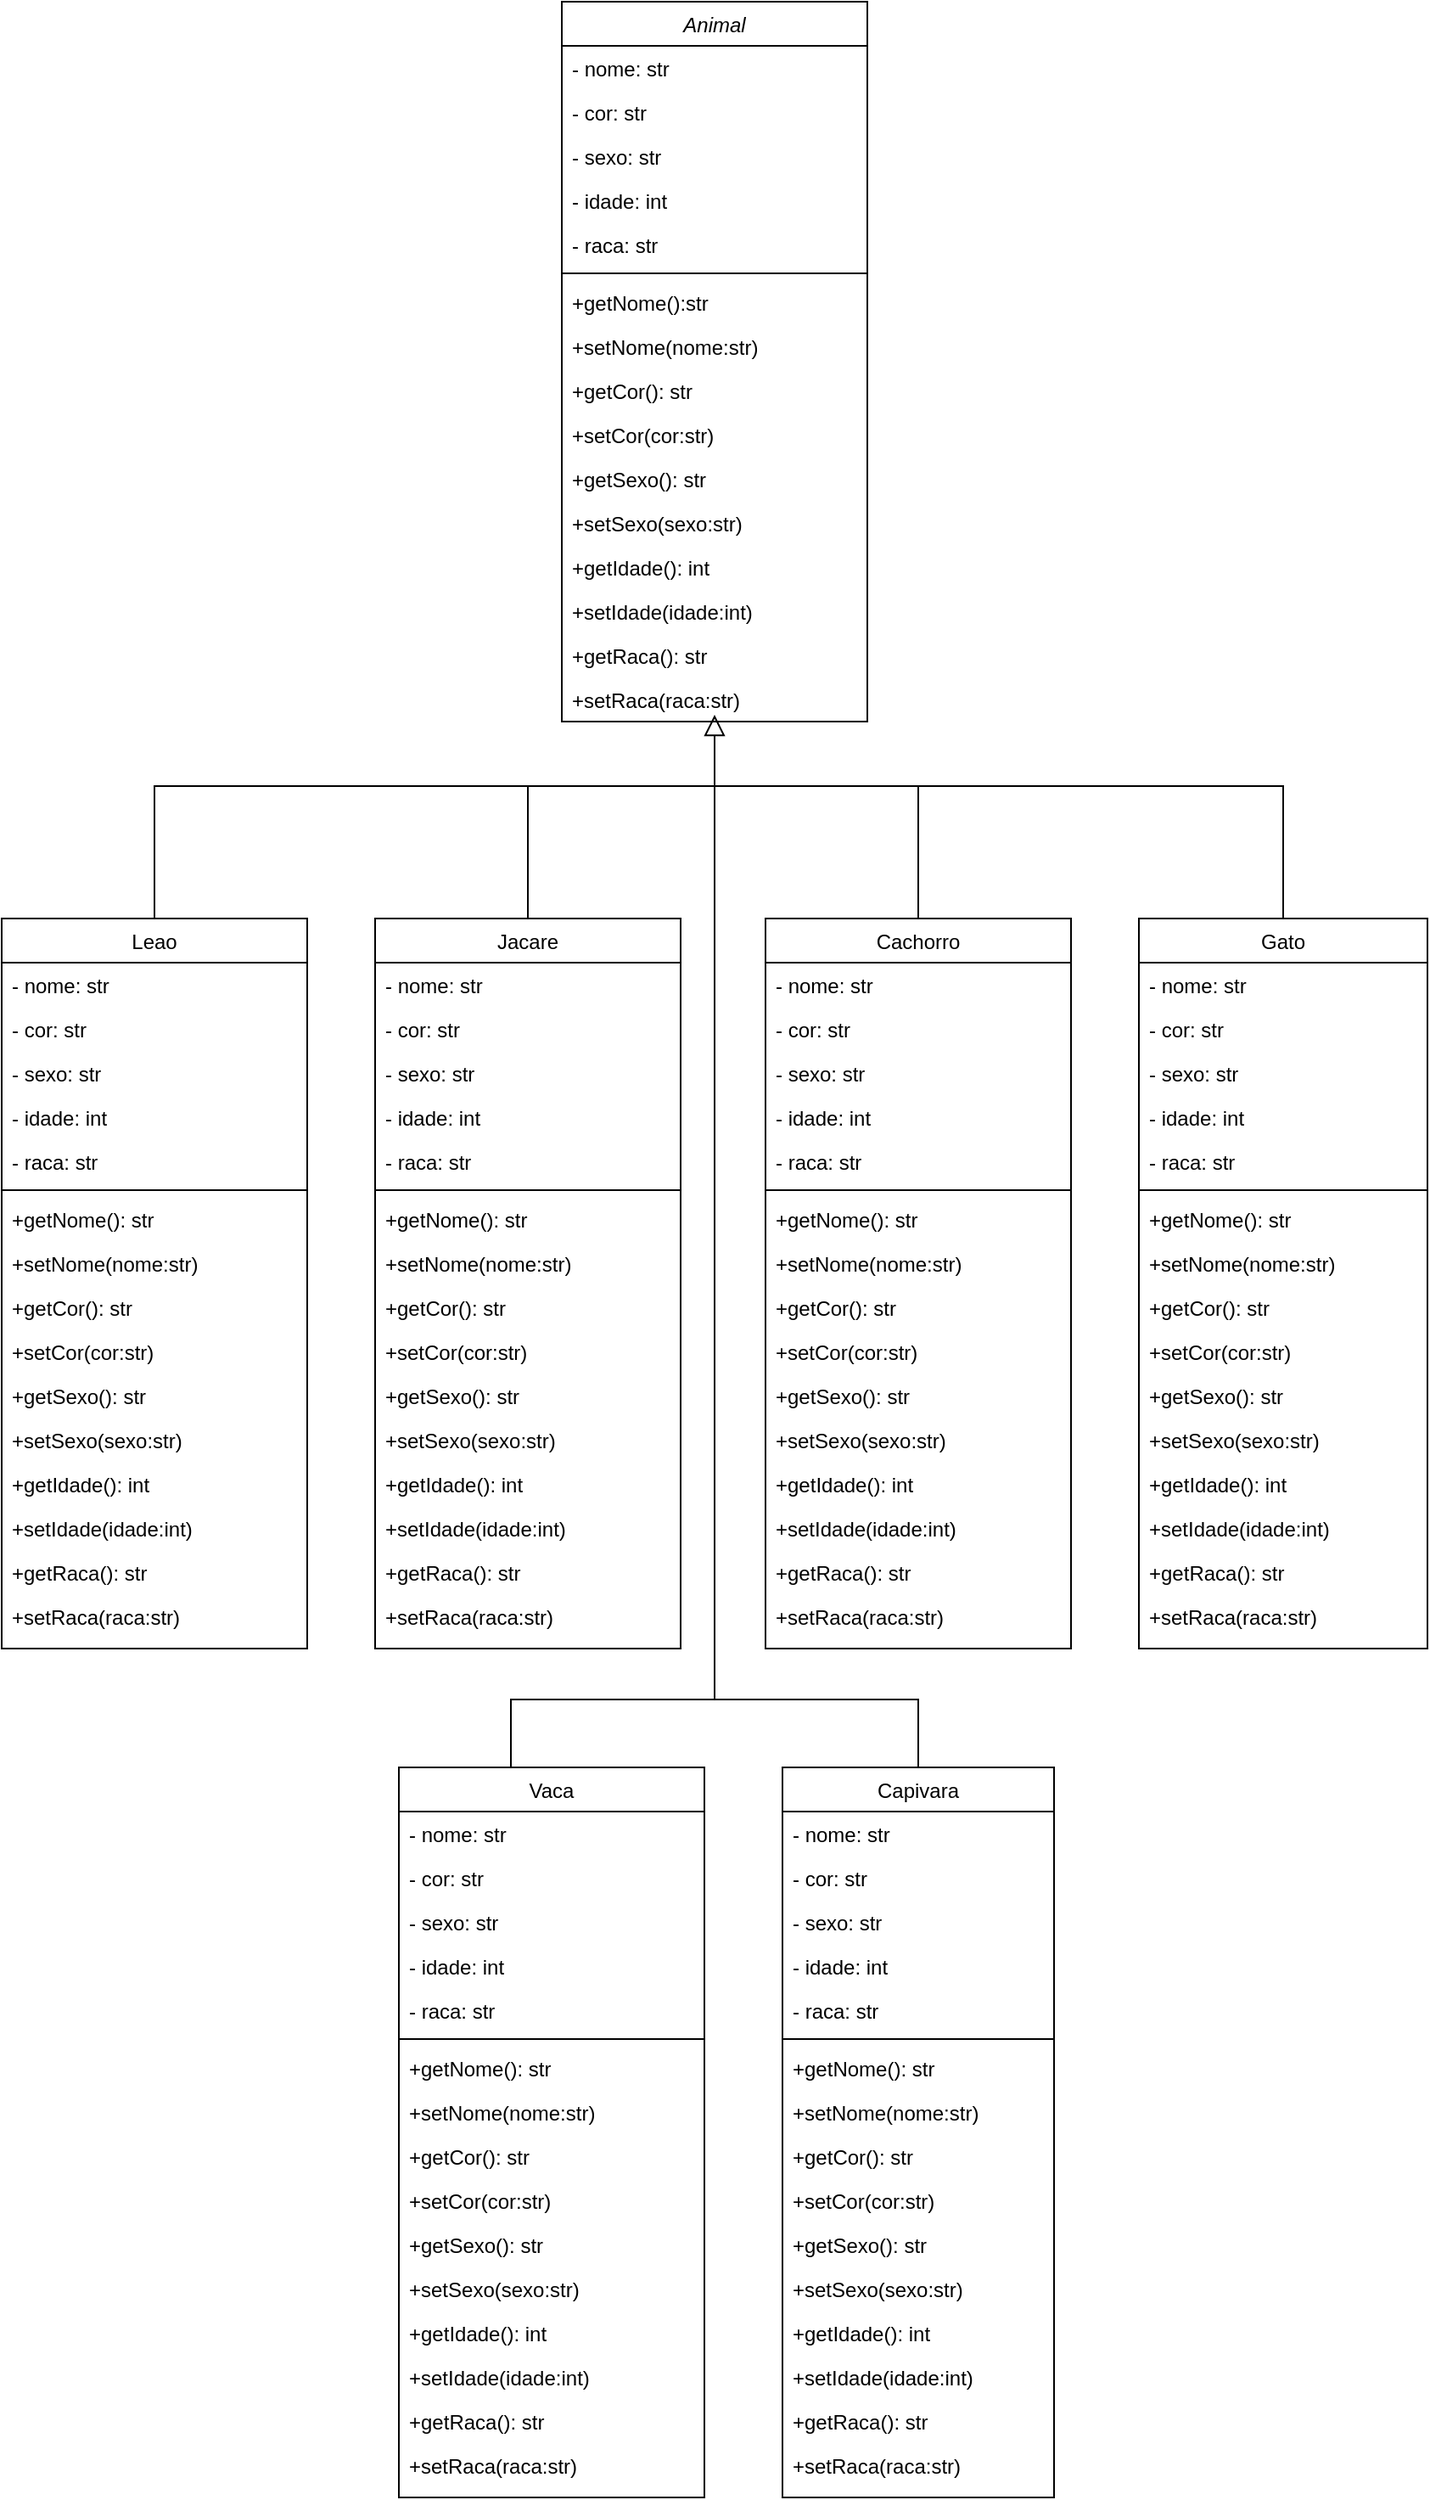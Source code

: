 <mxfile version="21.6.9" type="github">
  <diagram id="C5RBs43oDa-KdzZeNtuy" name="Page-1">
    <mxGraphModel dx="1401" dy="578" grid="1" gridSize="10" guides="1" tooltips="1" connect="1" arrows="1" fold="1" page="1" pageScale="1" pageWidth="827" pageHeight="1169" math="0" shadow="0">
      <root>
        <mxCell id="WIyWlLk6GJQsqaUBKTNV-0" />
        <mxCell id="WIyWlLk6GJQsqaUBKTNV-1" parent="WIyWlLk6GJQsqaUBKTNV-0" />
        <mxCell id="zkfFHV4jXpPFQw0GAbJ--0" value="Animal" style="swimlane;fontStyle=2;align=center;verticalAlign=top;childLayout=stackLayout;horizontal=1;startSize=26;horizontalStack=0;resizeParent=1;resizeLast=0;collapsible=1;marginBottom=0;rounded=0;shadow=0;strokeWidth=1;" parent="WIyWlLk6GJQsqaUBKTNV-1" vertex="1">
          <mxGeometry x="330" y="240" width="180" height="424" as="geometry">
            <mxRectangle x="230" y="140" width="160" height="26" as="alternateBounds" />
          </mxGeometry>
        </mxCell>
        <mxCell id="zkfFHV4jXpPFQw0GAbJ--1" value="- nome: str" style="text;align=left;verticalAlign=top;spacingLeft=4;spacingRight=4;overflow=hidden;rotatable=0;points=[[0,0.5],[1,0.5]];portConstraint=eastwest;" parent="zkfFHV4jXpPFQw0GAbJ--0" vertex="1">
          <mxGeometry y="26" width="180" height="26" as="geometry" />
        </mxCell>
        <mxCell id="zkfFHV4jXpPFQw0GAbJ--2" value="- cor: str" style="text;align=left;verticalAlign=top;spacingLeft=4;spacingRight=4;overflow=hidden;rotatable=0;points=[[0,0.5],[1,0.5]];portConstraint=eastwest;rounded=0;shadow=0;html=0;" parent="zkfFHV4jXpPFQw0GAbJ--0" vertex="1">
          <mxGeometry y="52" width="180" height="26" as="geometry" />
        </mxCell>
        <mxCell id="zkfFHV4jXpPFQw0GAbJ--3" value="- sexo: str" style="text;align=left;verticalAlign=top;spacingLeft=4;spacingRight=4;overflow=hidden;rotatable=0;points=[[0,0.5],[1,0.5]];portConstraint=eastwest;rounded=0;shadow=0;html=0;" parent="zkfFHV4jXpPFQw0GAbJ--0" vertex="1">
          <mxGeometry y="78" width="180" height="26" as="geometry" />
        </mxCell>
        <mxCell id="RF_AJQ6EMzwYOpVR3KE0-16" value="- idade: int" style="text;align=left;verticalAlign=top;spacingLeft=4;spacingRight=4;overflow=hidden;rotatable=0;points=[[0,0.5],[1,0.5]];portConstraint=eastwest;rounded=0;shadow=0;html=0;" parent="zkfFHV4jXpPFQw0GAbJ--0" vertex="1">
          <mxGeometry y="104" width="180" height="26" as="geometry" />
        </mxCell>
        <mxCell id="RF_AJQ6EMzwYOpVR3KE0-17" value="- raca: str" style="text;align=left;verticalAlign=top;spacingLeft=4;spacingRight=4;overflow=hidden;rotatable=0;points=[[0,0.5],[1,0.5]];portConstraint=eastwest;rounded=0;shadow=0;html=0;" parent="zkfFHV4jXpPFQw0GAbJ--0" vertex="1">
          <mxGeometry y="130" width="180" height="26" as="geometry" />
        </mxCell>
        <mxCell id="zkfFHV4jXpPFQw0GAbJ--4" value="" style="line;html=1;strokeWidth=1;align=left;verticalAlign=middle;spacingTop=-1;spacingLeft=3;spacingRight=3;rotatable=0;labelPosition=right;points=[];portConstraint=eastwest;" parent="zkfFHV4jXpPFQw0GAbJ--0" vertex="1">
          <mxGeometry y="156" width="180" height="8" as="geometry" />
        </mxCell>
        <mxCell id="RF_AJQ6EMzwYOpVR3KE0-12" value="+getNome():str" style="text;align=left;verticalAlign=top;spacingLeft=4;spacingRight=4;overflow=hidden;rotatable=0;points=[[0,0.5],[1,0.5]];portConstraint=eastwest;" parent="zkfFHV4jXpPFQw0GAbJ--0" vertex="1">
          <mxGeometry y="164" width="180" height="26" as="geometry" />
        </mxCell>
        <mxCell id="RF_AJQ6EMzwYOpVR3KE0-20" value="+setNome(nome:str)" style="text;align=left;verticalAlign=top;spacingLeft=4;spacingRight=4;overflow=hidden;rotatable=0;points=[[0,0.5],[1,0.5]];portConstraint=eastwest;" parent="zkfFHV4jXpPFQw0GAbJ--0" vertex="1">
          <mxGeometry y="190" width="180" height="26" as="geometry" />
        </mxCell>
        <mxCell id="RF_AJQ6EMzwYOpVR3KE0-23" value="+getCor(): str" style="text;align=left;verticalAlign=top;spacingLeft=4;spacingRight=4;overflow=hidden;rotatable=0;points=[[0,0.5],[1,0.5]];portConstraint=eastwest;rounded=0;shadow=0;html=0;" parent="zkfFHV4jXpPFQw0GAbJ--0" vertex="1">
          <mxGeometry y="216" width="180" height="26" as="geometry" />
        </mxCell>
        <mxCell id="RF_AJQ6EMzwYOpVR3KE0-13" value="+setCor(cor:str)" style="text;align=left;verticalAlign=top;spacingLeft=4;spacingRight=4;overflow=hidden;rotatable=0;points=[[0,0.5],[1,0.5]];portConstraint=eastwest;rounded=0;shadow=0;html=0;" parent="zkfFHV4jXpPFQw0GAbJ--0" vertex="1">
          <mxGeometry y="242" width="180" height="26" as="geometry" />
        </mxCell>
        <mxCell id="RF_AJQ6EMzwYOpVR3KE0-22" value="+getSexo(): str" style="text;align=left;verticalAlign=top;spacingLeft=4;spacingRight=4;overflow=hidden;rotatable=0;points=[[0,0.5],[1,0.5]];portConstraint=eastwest;rounded=0;shadow=0;html=0;" parent="zkfFHV4jXpPFQw0GAbJ--0" vertex="1">
          <mxGeometry y="268" width="180" height="26" as="geometry" />
        </mxCell>
        <mxCell id="RF_AJQ6EMzwYOpVR3KE0-14" value="+setSexo(sexo:str)" style="text;align=left;verticalAlign=top;spacingLeft=4;spacingRight=4;overflow=hidden;rotatable=0;points=[[0,0.5],[1,0.5]];portConstraint=eastwest;rounded=0;shadow=0;html=0;" parent="zkfFHV4jXpPFQw0GAbJ--0" vertex="1">
          <mxGeometry y="294" width="180" height="26" as="geometry" />
        </mxCell>
        <mxCell id="RF_AJQ6EMzwYOpVR3KE0-15" value="+getIdade(): int" style="text;align=left;verticalAlign=top;spacingLeft=4;spacingRight=4;overflow=hidden;rotatable=0;points=[[0,0.5],[1,0.5]];portConstraint=eastwest;rounded=0;shadow=0;html=0;" parent="zkfFHV4jXpPFQw0GAbJ--0" vertex="1">
          <mxGeometry y="320" width="180" height="26" as="geometry" />
        </mxCell>
        <mxCell id="RF_AJQ6EMzwYOpVR3KE0-21" value="+setIdade(idade:int)" style="text;align=left;verticalAlign=top;spacingLeft=4;spacingRight=4;overflow=hidden;rotatable=0;points=[[0,0.5],[1,0.5]];portConstraint=eastwest;rounded=0;shadow=0;html=0;" parent="zkfFHV4jXpPFQw0GAbJ--0" vertex="1">
          <mxGeometry y="346" width="180" height="26" as="geometry" />
        </mxCell>
        <mxCell id="RF_AJQ6EMzwYOpVR3KE0-24" value="+getRaca(): str" style="text;align=left;verticalAlign=top;spacingLeft=4;spacingRight=4;overflow=hidden;rotatable=0;points=[[0,0.5],[1,0.5]];portConstraint=eastwest;rounded=0;shadow=0;html=0;" parent="zkfFHV4jXpPFQw0GAbJ--0" vertex="1">
          <mxGeometry y="372" width="180" height="26" as="geometry" />
        </mxCell>
        <mxCell id="8hba9Ef_z9dX6hgJPqdw-18" value="+setRaca(raca:str)" style="text;align=left;verticalAlign=top;spacingLeft=4;spacingRight=4;overflow=hidden;rotatable=0;points=[[0,0.5],[1,0.5]];portConstraint=eastwest;rounded=0;shadow=0;html=0;" parent="zkfFHV4jXpPFQw0GAbJ--0" vertex="1">
          <mxGeometry y="398" width="180" height="26" as="geometry" />
        </mxCell>
        <mxCell id="zkfFHV4jXpPFQw0GAbJ--6" value="Leao" style="swimlane;fontStyle=0;align=center;verticalAlign=top;childLayout=stackLayout;horizontal=1;startSize=26;horizontalStack=0;resizeParent=1;resizeLast=0;collapsible=1;marginBottom=0;rounded=0;shadow=0;strokeWidth=1;" parent="WIyWlLk6GJQsqaUBKTNV-1" vertex="1">
          <mxGeometry y="780" width="180" height="430" as="geometry">
            <mxRectangle x="130" y="380" width="160" height="26" as="alternateBounds" />
          </mxGeometry>
        </mxCell>
        <mxCell id="lZpsMc0NEOvxlDJmYcq8-24" value="- nome: str" style="text;align=left;verticalAlign=top;spacingLeft=4;spacingRight=4;overflow=hidden;rotatable=0;points=[[0,0.5],[1,0.5]];portConstraint=eastwest;" parent="zkfFHV4jXpPFQw0GAbJ--6" vertex="1">
          <mxGeometry y="26" width="180" height="26" as="geometry" />
        </mxCell>
        <mxCell id="lZpsMc0NEOvxlDJmYcq8-0" value="- cor: str" style="text;align=left;verticalAlign=top;spacingLeft=4;spacingRight=4;overflow=hidden;rotatable=0;points=[[0,0.5],[1,0.5]];portConstraint=eastwest;rounded=0;shadow=0;html=0;" parent="zkfFHV4jXpPFQw0GAbJ--6" vertex="1">
          <mxGeometry y="52" width="180" height="26" as="geometry" />
        </mxCell>
        <mxCell id="lZpsMc0NEOvxlDJmYcq8-1" value="- sexo: str" style="text;align=left;verticalAlign=top;spacingLeft=4;spacingRight=4;overflow=hidden;rotatable=0;points=[[0,0.5],[1,0.5]];portConstraint=eastwest;rounded=0;shadow=0;html=0;" parent="zkfFHV4jXpPFQw0GAbJ--6" vertex="1">
          <mxGeometry y="78" width="180" height="26" as="geometry" />
        </mxCell>
        <mxCell id="lZpsMc0NEOvxlDJmYcq8-2" value="- idade: int" style="text;align=left;verticalAlign=top;spacingLeft=4;spacingRight=4;overflow=hidden;rotatable=0;points=[[0,0.5],[1,0.5]];portConstraint=eastwest;rounded=0;shadow=0;html=0;" parent="zkfFHV4jXpPFQw0GAbJ--6" vertex="1">
          <mxGeometry y="104" width="180" height="26" as="geometry" />
        </mxCell>
        <mxCell id="lZpsMc0NEOvxlDJmYcq8-3" value="- raca: str" style="text;align=left;verticalAlign=top;spacingLeft=4;spacingRight=4;overflow=hidden;rotatable=0;points=[[0,0.5],[1,0.5]];portConstraint=eastwest;rounded=0;shadow=0;html=0;" parent="zkfFHV4jXpPFQw0GAbJ--6" vertex="1">
          <mxGeometry y="130" width="180" height="26" as="geometry" />
        </mxCell>
        <mxCell id="lZpsMc0NEOvxlDJmYcq8-7" value="" style="line;html=1;strokeWidth=1;align=left;verticalAlign=middle;spacingTop=-1;spacingLeft=3;spacingRight=3;rotatable=0;labelPosition=right;points=[];portConstraint=eastwest;" parent="zkfFHV4jXpPFQw0GAbJ--6" vertex="1">
          <mxGeometry y="156" width="180" height="8" as="geometry" />
        </mxCell>
        <mxCell id="lZpsMc0NEOvxlDJmYcq8-8" value="+getNome(): str" style="text;align=left;verticalAlign=top;spacingLeft=4;spacingRight=4;overflow=hidden;rotatable=0;points=[[0,0.5],[1,0.5]];portConstraint=eastwest;" parent="zkfFHV4jXpPFQw0GAbJ--6" vertex="1">
          <mxGeometry y="164" width="180" height="26" as="geometry" />
        </mxCell>
        <mxCell id="lZpsMc0NEOvxlDJmYcq8-9" value="+setNome(nome:str)" style="text;align=left;verticalAlign=top;spacingLeft=4;spacingRight=4;overflow=hidden;rotatable=0;points=[[0,0.5],[1,0.5]];portConstraint=eastwest;" parent="zkfFHV4jXpPFQw0GAbJ--6" vertex="1">
          <mxGeometry y="190" width="180" height="26" as="geometry" />
        </mxCell>
        <mxCell id="lZpsMc0NEOvxlDJmYcq8-10" value="+getCor(): str" style="text;align=left;verticalAlign=top;spacingLeft=4;spacingRight=4;overflow=hidden;rotatable=0;points=[[0,0.5],[1,0.5]];portConstraint=eastwest;rounded=0;shadow=0;html=0;" parent="zkfFHV4jXpPFQw0GAbJ--6" vertex="1">
          <mxGeometry y="216" width="180" height="26" as="geometry" />
        </mxCell>
        <mxCell id="lZpsMc0NEOvxlDJmYcq8-11" value="+setCor(cor:str)" style="text;align=left;verticalAlign=top;spacingLeft=4;spacingRight=4;overflow=hidden;rotatable=0;points=[[0,0.5],[1,0.5]];portConstraint=eastwest;rounded=0;shadow=0;html=0;" parent="zkfFHV4jXpPFQw0GAbJ--6" vertex="1">
          <mxGeometry y="242" width="180" height="26" as="geometry" />
        </mxCell>
        <mxCell id="lZpsMc0NEOvxlDJmYcq8-12" value="+getSexo(): str" style="text;align=left;verticalAlign=top;spacingLeft=4;spacingRight=4;overflow=hidden;rotatable=0;points=[[0,0.5],[1,0.5]];portConstraint=eastwest;rounded=0;shadow=0;html=0;" parent="zkfFHV4jXpPFQw0GAbJ--6" vertex="1">
          <mxGeometry y="268" width="180" height="26" as="geometry" />
        </mxCell>
        <mxCell id="lZpsMc0NEOvxlDJmYcq8-13" value="+setSexo(sexo:str)" style="text;align=left;verticalAlign=top;spacingLeft=4;spacingRight=4;overflow=hidden;rotatable=0;points=[[0,0.5],[1,0.5]];portConstraint=eastwest;rounded=0;shadow=0;html=0;" parent="zkfFHV4jXpPFQw0GAbJ--6" vertex="1">
          <mxGeometry y="294" width="180" height="26" as="geometry" />
        </mxCell>
        <mxCell id="lZpsMc0NEOvxlDJmYcq8-14" value="+getIdade(): int" style="text;align=left;verticalAlign=top;spacingLeft=4;spacingRight=4;overflow=hidden;rotatable=0;points=[[0,0.5],[1,0.5]];portConstraint=eastwest;rounded=0;shadow=0;html=0;" parent="zkfFHV4jXpPFQw0GAbJ--6" vertex="1">
          <mxGeometry y="320" width="180" height="26" as="geometry" />
        </mxCell>
        <mxCell id="lZpsMc0NEOvxlDJmYcq8-15" value="+setIdade(idade:int)" style="text;align=left;verticalAlign=top;spacingLeft=4;spacingRight=4;overflow=hidden;rotatable=0;points=[[0,0.5],[1,0.5]];portConstraint=eastwest;rounded=0;shadow=0;html=0;" parent="zkfFHV4jXpPFQw0GAbJ--6" vertex="1">
          <mxGeometry y="346" width="180" height="26" as="geometry" />
        </mxCell>
        <mxCell id="lZpsMc0NEOvxlDJmYcq8-16" value="+getRaca(): str" style="text;align=left;verticalAlign=top;spacingLeft=4;spacingRight=4;overflow=hidden;rotatable=0;points=[[0,0.5],[1,0.5]];portConstraint=eastwest;rounded=0;shadow=0;html=0;" parent="zkfFHV4jXpPFQw0GAbJ--6" vertex="1">
          <mxGeometry y="372" width="180" height="26" as="geometry" />
        </mxCell>
        <mxCell id="lZpsMc0NEOvxlDJmYcq8-17" value="+setRaca(raca:str)" style="text;align=left;verticalAlign=top;spacingLeft=4;spacingRight=4;overflow=hidden;rotatable=0;points=[[0,0.5],[1,0.5]];portConstraint=eastwest;rounded=0;shadow=0;html=0;" parent="zkfFHV4jXpPFQw0GAbJ--6" vertex="1">
          <mxGeometry y="398" width="180" height="26" as="geometry" />
        </mxCell>
        <mxCell id="zkfFHV4jXpPFQw0GAbJ--12" value="" style="endArrow=block;endSize=10;endFill=0;shadow=0;strokeWidth=1;rounded=0;edgeStyle=elbowEdgeStyle;elbow=vertical;" parent="WIyWlLk6GJQsqaUBKTNV-1" source="zkfFHV4jXpPFQw0GAbJ--6" edge="1">
          <mxGeometry width="160" relative="1" as="geometry">
            <mxPoint x="200" y="585" as="sourcePoint" />
            <mxPoint x="420" y="660" as="targetPoint" />
            <Array as="points">
              <mxPoint x="250" y="702" />
            </Array>
          </mxGeometry>
        </mxCell>
        <mxCell id="RF_AJQ6EMzwYOpVR3KE0-7" style="edgeStyle=orthogonalEdgeStyle;rounded=0;orthogonalLoop=1;jettySize=auto;html=1;exitX=0.5;exitY=0;exitDx=0;exitDy=0;endArrow=none;endFill=0;" parent="WIyWlLk6GJQsqaUBKTNV-1" source="zkfFHV4jXpPFQw0GAbJ--13" edge="1">
          <mxGeometry relative="1" as="geometry">
            <mxPoint x="310" y="702" as="targetPoint" />
          </mxGeometry>
        </mxCell>
        <mxCell id="zkfFHV4jXpPFQw0GAbJ--13" value="Jacare" style="swimlane;fontStyle=0;align=center;verticalAlign=top;childLayout=stackLayout;horizontal=1;startSize=26;horizontalStack=0;resizeParent=1;resizeLast=0;collapsible=1;marginBottom=0;rounded=0;shadow=0;strokeWidth=1;" parent="WIyWlLk6GJQsqaUBKTNV-1" vertex="1">
          <mxGeometry x="220" y="780" width="180" height="430" as="geometry">
            <mxRectangle x="340" y="380" width="170" height="26" as="alternateBounds" />
          </mxGeometry>
        </mxCell>
        <mxCell id="lZpsMc0NEOvxlDJmYcq8-25" value="- nome: str" style="text;align=left;verticalAlign=top;spacingLeft=4;spacingRight=4;overflow=hidden;rotatable=0;points=[[0,0.5],[1,0.5]];portConstraint=eastwest;" parent="zkfFHV4jXpPFQw0GAbJ--13" vertex="1">
          <mxGeometry y="26" width="180" height="26" as="geometry" />
        </mxCell>
        <mxCell id="lZpsMc0NEOvxlDJmYcq8-26" value="- cor: str" style="text;align=left;verticalAlign=top;spacingLeft=4;spacingRight=4;overflow=hidden;rotatable=0;points=[[0,0.5],[1,0.5]];portConstraint=eastwest;rounded=0;shadow=0;html=0;" parent="zkfFHV4jXpPFQw0GAbJ--13" vertex="1">
          <mxGeometry y="52" width="180" height="26" as="geometry" />
        </mxCell>
        <mxCell id="lZpsMc0NEOvxlDJmYcq8-27" value="- sexo: str" style="text;align=left;verticalAlign=top;spacingLeft=4;spacingRight=4;overflow=hidden;rotatable=0;points=[[0,0.5],[1,0.5]];portConstraint=eastwest;rounded=0;shadow=0;html=0;" parent="zkfFHV4jXpPFQw0GAbJ--13" vertex="1">
          <mxGeometry y="78" width="180" height="26" as="geometry" />
        </mxCell>
        <mxCell id="lZpsMc0NEOvxlDJmYcq8-28" value="- idade: int" style="text;align=left;verticalAlign=top;spacingLeft=4;spacingRight=4;overflow=hidden;rotatable=0;points=[[0,0.5],[1,0.5]];portConstraint=eastwest;rounded=0;shadow=0;html=0;" parent="zkfFHV4jXpPFQw0GAbJ--13" vertex="1">
          <mxGeometry y="104" width="180" height="26" as="geometry" />
        </mxCell>
        <mxCell id="lZpsMc0NEOvxlDJmYcq8-29" value="- raca: str" style="text;align=left;verticalAlign=top;spacingLeft=4;spacingRight=4;overflow=hidden;rotatable=0;points=[[0,0.5],[1,0.5]];portConstraint=eastwest;rounded=0;shadow=0;html=0;" parent="zkfFHV4jXpPFQw0GAbJ--13" vertex="1">
          <mxGeometry y="130" width="180" height="26" as="geometry" />
        </mxCell>
        <mxCell id="lZpsMc0NEOvxlDJmYcq8-33" value="" style="line;html=1;strokeWidth=1;align=left;verticalAlign=middle;spacingTop=-1;spacingLeft=3;spacingRight=3;rotatable=0;labelPosition=right;points=[];portConstraint=eastwest;" parent="zkfFHV4jXpPFQw0GAbJ--13" vertex="1">
          <mxGeometry y="156" width="180" height="8" as="geometry" />
        </mxCell>
        <mxCell id="lZpsMc0NEOvxlDJmYcq8-34" value="+getNome(): str" style="text;align=left;verticalAlign=top;spacingLeft=4;spacingRight=4;overflow=hidden;rotatable=0;points=[[0,0.5],[1,0.5]];portConstraint=eastwest;" parent="zkfFHV4jXpPFQw0GAbJ--13" vertex="1">
          <mxGeometry y="164" width="180" height="26" as="geometry" />
        </mxCell>
        <mxCell id="lZpsMc0NEOvxlDJmYcq8-142" value="+setNome(nome:str)" style="text;align=left;verticalAlign=top;spacingLeft=4;spacingRight=4;overflow=hidden;rotatable=0;points=[[0,0.5],[1,0.5]];portConstraint=eastwest;" parent="zkfFHV4jXpPFQw0GAbJ--13" vertex="1">
          <mxGeometry y="190" width="180" height="26" as="geometry" />
        </mxCell>
        <mxCell id="lZpsMc0NEOvxlDJmYcq8-143" value="+getCor(): str" style="text;align=left;verticalAlign=top;spacingLeft=4;spacingRight=4;overflow=hidden;rotatable=0;points=[[0,0.5],[1,0.5]];portConstraint=eastwest;rounded=0;shadow=0;html=0;" parent="zkfFHV4jXpPFQw0GAbJ--13" vertex="1">
          <mxGeometry y="216" width="180" height="26" as="geometry" />
        </mxCell>
        <mxCell id="lZpsMc0NEOvxlDJmYcq8-144" value="+setCor(cor:str)" style="text;align=left;verticalAlign=top;spacingLeft=4;spacingRight=4;overflow=hidden;rotatable=0;points=[[0,0.5],[1,0.5]];portConstraint=eastwest;rounded=0;shadow=0;html=0;" parent="zkfFHV4jXpPFQw0GAbJ--13" vertex="1">
          <mxGeometry y="242" width="180" height="26" as="geometry" />
        </mxCell>
        <mxCell id="lZpsMc0NEOvxlDJmYcq8-145" value="+getSexo(): str" style="text;align=left;verticalAlign=top;spacingLeft=4;spacingRight=4;overflow=hidden;rotatable=0;points=[[0,0.5],[1,0.5]];portConstraint=eastwest;rounded=0;shadow=0;html=0;" parent="zkfFHV4jXpPFQw0GAbJ--13" vertex="1">
          <mxGeometry y="268" width="180" height="26" as="geometry" />
        </mxCell>
        <mxCell id="lZpsMc0NEOvxlDJmYcq8-146" value="+setSexo(sexo:str)" style="text;align=left;verticalAlign=top;spacingLeft=4;spacingRight=4;overflow=hidden;rotatable=0;points=[[0,0.5],[1,0.5]];portConstraint=eastwest;rounded=0;shadow=0;html=0;" parent="zkfFHV4jXpPFQw0GAbJ--13" vertex="1">
          <mxGeometry y="294" width="180" height="26" as="geometry" />
        </mxCell>
        <mxCell id="lZpsMc0NEOvxlDJmYcq8-147" value="+getIdade(): int" style="text;align=left;verticalAlign=top;spacingLeft=4;spacingRight=4;overflow=hidden;rotatable=0;points=[[0,0.5],[1,0.5]];portConstraint=eastwest;rounded=0;shadow=0;html=0;" parent="zkfFHV4jXpPFQw0GAbJ--13" vertex="1">
          <mxGeometry y="320" width="180" height="26" as="geometry" />
        </mxCell>
        <mxCell id="lZpsMc0NEOvxlDJmYcq8-148" value="+setIdade(idade:int)" style="text;align=left;verticalAlign=top;spacingLeft=4;spacingRight=4;overflow=hidden;rotatable=0;points=[[0,0.5],[1,0.5]];portConstraint=eastwest;rounded=0;shadow=0;html=0;" parent="zkfFHV4jXpPFQw0GAbJ--13" vertex="1">
          <mxGeometry y="346" width="180" height="26" as="geometry" />
        </mxCell>
        <mxCell id="lZpsMc0NEOvxlDJmYcq8-149" value="+getRaca(): str" style="text;align=left;verticalAlign=top;spacingLeft=4;spacingRight=4;overflow=hidden;rotatable=0;points=[[0,0.5],[1,0.5]];portConstraint=eastwest;rounded=0;shadow=0;html=0;" parent="zkfFHV4jXpPFQw0GAbJ--13" vertex="1">
          <mxGeometry y="372" width="180" height="26" as="geometry" />
        </mxCell>
        <mxCell id="lZpsMc0NEOvxlDJmYcq8-150" value="+setRaca(raca:str)" style="text;align=left;verticalAlign=top;spacingLeft=4;spacingRight=4;overflow=hidden;rotatable=0;points=[[0,0.5],[1,0.5]];portConstraint=eastwest;rounded=0;shadow=0;html=0;" parent="zkfFHV4jXpPFQw0GAbJ--13" vertex="1">
          <mxGeometry y="398" width="180" height="26" as="geometry" />
        </mxCell>
        <mxCell id="RF_AJQ6EMzwYOpVR3KE0-6" style="edgeStyle=orthogonalEdgeStyle;rounded=0;orthogonalLoop=1;jettySize=auto;html=1;exitX=0.5;exitY=0;exitDx=0;exitDy=0;endArrow=none;endFill=0;" parent="WIyWlLk6GJQsqaUBKTNV-1" source="zkfFHV4jXpPFQw0GAbJ--17" edge="1">
          <mxGeometry relative="1" as="geometry">
            <mxPoint x="420" y="672" as="targetPoint" />
            <Array as="points">
              <mxPoint x="747" y="702" />
              <mxPoint x="421" y="702" />
            </Array>
          </mxGeometry>
        </mxCell>
        <mxCell id="zkfFHV4jXpPFQw0GAbJ--17" value="Gato" style="swimlane;fontStyle=0;align=center;verticalAlign=top;childLayout=stackLayout;horizontal=1;startSize=26;horizontalStack=0;resizeParent=1;resizeLast=0;collapsible=1;marginBottom=0;rounded=0;shadow=0;strokeWidth=1;" parent="WIyWlLk6GJQsqaUBKTNV-1" vertex="1">
          <mxGeometry x="670" y="780" width="170" height="430" as="geometry">
            <mxRectangle x="550" y="140" width="160" height="26" as="alternateBounds" />
          </mxGeometry>
        </mxCell>
        <mxCell id="lZpsMc0NEOvxlDJmYcq8-103" value="- nome: str" style="text;align=left;verticalAlign=top;spacingLeft=4;spacingRight=4;overflow=hidden;rotatable=0;points=[[0,0.5],[1,0.5]];portConstraint=eastwest;" parent="zkfFHV4jXpPFQw0GAbJ--17" vertex="1">
          <mxGeometry y="26" width="170" height="26" as="geometry" />
        </mxCell>
        <mxCell id="lZpsMc0NEOvxlDJmYcq8-104" value="- cor: str" style="text;align=left;verticalAlign=top;spacingLeft=4;spacingRight=4;overflow=hidden;rotatable=0;points=[[0,0.5],[1,0.5]];portConstraint=eastwest;rounded=0;shadow=0;html=0;" parent="zkfFHV4jXpPFQw0GAbJ--17" vertex="1">
          <mxGeometry y="52" width="170" height="26" as="geometry" />
        </mxCell>
        <mxCell id="lZpsMc0NEOvxlDJmYcq8-105" value="- sexo: str" style="text;align=left;verticalAlign=top;spacingLeft=4;spacingRight=4;overflow=hidden;rotatable=0;points=[[0,0.5],[1,0.5]];portConstraint=eastwest;rounded=0;shadow=0;html=0;" parent="zkfFHV4jXpPFQw0GAbJ--17" vertex="1">
          <mxGeometry y="78" width="170" height="26" as="geometry" />
        </mxCell>
        <mxCell id="lZpsMc0NEOvxlDJmYcq8-106" value="- idade: int" style="text;align=left;verticalAlign=top;spacingLeft=4;spacingRight=4;overflow=hidden;rotatable=0;points=[[0,0.5],[1,0.5]];portConstraint=eastwest;rounded=0;shadow=0;html=0;" parent="zkfFHV4jXpPFQw0GAbJ--17" vertex="1">
          <mxGeometry y="104" width="170" height="26" as="geometry" />
        </mxCell>
        <mxCell id="lZpsMc0NEOvxlDJmYcq8-107" value="- raca: str" style="text;align=left;verticalAlign=top;spacingLeft=4;spacingRight=4;overflow=hidden;rotatable=0;points=[[0,0.5],[1,0.5]];portConstraint=eastwest;rounded=0;shadow=0;html=0;" parent="zkfFHV4jXpPFQw0GAbJ--17" vertex="1">
          <mxGeometry y="130" width="170" height="26" as="geometry" />
        </mxCell>
        <mxCell id="lZpsMc0NEOvxlDJmYcq8-111" value="" style="line;html=1;strokeWidth=1;align=left;verticalAlign=middle;spacingTop=-1;spacingLeft=3;spacingRight=3;rotatable=0;labelPosition=right;points=[];portConstraint=eastwest;" parent="zkfFHV4jXpPFQw0GAbJ--17" vertex="1">
          <mxGeometry y="156" width="170" height="8" as="geometry" />
        </mxCell>
        <mxCell id="lZpsMc0NEOvxlDJmYcq8-128" value="+getNome(): str" style="text;align=left;verticalAlign=top;spacingLeft=4;spacingRight=4;overflow=hidden;rotatable=0;points=[[0,0.5],[1,0.5]];portConstraint=eastwest;" parent="zkfFHV4jXpPFQw0GAbJ--17" vertex="1">
          <mxGeometry y="164" width="170" height="26" as="geometry" />
        </mxCell>
        <mxCell id="lZpsMc0NEOvxlDJmYcq8-127" value="+setNome(nome:str)" style="text;align=left;verticalAlign=top;spacingLeft=4;spacingRight=4;overflow=hidden;rotatable=0;points=[[0,0.5],[1,0.5]];portConstraint=eastwest;" parent="zkfFHV4jXpPFQw0GAbJ--17" vertex="1">
          <mxGeometry y="190" width="170" height="26" as="geometry" />
        </mxCell>
        <mxCell id="lZpsMc0NEOvxlDJmYcq8-126" value="+getCor(): str" style="text;align=left;verticalAlign=top;spacingLeft=4;spacingRight=4;overflow=hidden;rotatable=0;points=[[0,0.5],[1,0.5]];portConstraint=eastwest;rounded=0;shadow=0;html=0;" parent="zkfFHV4jXpPFQw0GAbJ--17" vertex="1">
          <mxGeometry y="216" width="170" height="26" as="geometry" />
        </mxCell>
        <mxCell id="lZpsMc0NEOvxlDJmYcq8-125" value="+setCor(cor:str)" style="text;align=left;verticalAlign=top;spacingLeft=4;spacingRight=4;overflow=hidden;rotatable=0;points=[[0,0.5],[1,0.5]];portConstraint=eastwest;rounded=0;shadow=0;html=0;" parent="zkfFHV4jXpPFQw0GAbJ--17" vertex="1">
          <mxGeometry y="242" width="170" height="26" as="geometry" />
        </mxCell>
        <mxCell id="lZpsMc0NEOvxlDJmYcq8-124" value="+getSexo(): str" style="text;align=left;verticalAlign=top;spacingLeft=4;spacingRight=4;overflow=hidden;rotatable=0;points=[[0,0.5],[1,0.5]];portConstraint=eastwest;rounded=0;shadow=0;html=0;" parent="zkfFHV4jXpPFQw0GAbJ--17" vertex="1">
          <mxGeometry y="268" width="170" height="26" as="geometry" />
        </mxCell>
        <mxCell id="lZpsMc0NEOvxlDJmYcq8-123" value="+setSexo(sexo:str)" style="text;align=left;verticalAlign=top;spacingLeft=4;spacingRight=4;overflow=hidden;rotatable=0;points=[[0,0.5],[1,0.5]];portConstraint=eastwest;rounded=0;shadow=0;html=0;" parent="zkfFHV4jXpPFQw0GAbJ--17" vertex="1">
          <mxGeometry y="294" width="170" height="26" as="geometry" />
        </mxCell>
        <mxCell id="lZpsMc0NEOvxlDJmYcq8-122" value="+getIdade(): int" style="text;align=left;verticalAlign=top;spacingLeft=4;spacingRight=4;overflow=hidden;rotatable=0;points=[[0,0.5],[1,0.5]];portConstraint=eastwest;rounded=0;shadow=0;html=0;" parent="zkfFHV4jXpPFQw0GAbJ--17" vertex="1">
          <mxGeometry y="320" width="170" height="26" as="geometry" />
        </mxCell>
        <mxCell id="lZpsMc0NEOvxlDJmYcq8-121" value="+setIdade(idade:int)" style="text;align=left;verticalAlign=top;spacingLeft=4;spacingRight=4;overflow=hidden;rotatable=0;points=[[0,0.5],[1,0.5]];portConstraint=eastwest;rounded=0;shadow=0;html=0;" parent="zkfFHV4jXpPFQw0GAbJ--17" vertex="1">
          <mxGeometry y="346" width="170" height="26" as="geometry" />
        </mxCell>
        <mxCell id="lZpsMc0NEOvxlDJmYcq8-120" value="+getRaca(): str" style="text;align=left;verticalAlign=top;spacingLeft=4;spacingRight=4;overflow=hidden;rotatable=0;points=[[0,0.5],[1,0.5]];portConstraint=eastwest;rounded=0;shadow=0;html=0;" parent="zkfFHV4jXpPFQw0GAbJ--17" vertex="1">
          <mxGeometry y="372" width="170" height="26" as="geometry" />
        </mxCell>
        <mxCell id="lZpsMc0NEOvxlDJmYcq8-119" value="+setRaca(raca:str)" style="text;align=left;verticalAlign=top;spacingLeft=4;spacingRight=4;overflow=hidden;rotatable=0;points=[[0,0.5],[1,0.5]];portConstraint=eastwest;rounded=0;shadow=0;html=0;" parent="zkfFHV4jXpPFQw0GAbJ--17" vertex="1">
          <mxGeometry y="398" width="170" height="26" as="geometry" />
        </mxCell>
        <mxCell id="RF_AJQ6EMzwYOpVR3KE0-5" style="edgeStyle=orthogonalEdgeStyle;rounded=0;orthogonalLoop=1;jettySize=auto;html=1;exitX=0.5;exitY=0;exitDx=0;exitDy=0;endArrow=none;endFill=0;" parent="WIyWlLk6GJQsqaUBKTNV-1" source="8hba9Ef_z9dX6hgJPqdw-22" edge="1">
          <mxGeometry relative="1" as="geometry">
            <mxPoint x="540" y="702" as="targetPoint" />
          </mxGeometry>
        </mxCell>
        <mxCell id="8hba9Ef_z9dX6hgJPqdw-22" value="Cachorro" style="swimlane;fontStyle=0;align=center;verticalAlign=top;childLayout=stackLayout;horizontal=1;startSize=26;horizontalStack=0;resizeParent=1;resizeLast=0;collapsible=1;marginBottom=0;rounded=0;shadow=0;strokeWidth=1;" parent="WIyWlLk6GJQsqaUBKTNV-1" vertex="1">
          <mxGeometry x="450" y="780" width="180" height="430" as="geometry">
            <mxRectangle x="340" y="380" width="170" height="26" as="alternateBounds" />
          </mxGeometry>
        </mxCell>
        <mxCell id="lZpsMc0NEOvxlDJmYcq8-77" value="- nome: str" style="text;align=left;verticalAlign=top;spacingLeft=4;spacingRight=4;overflow=hidden;rotatable=0;points=[[0,0.5],[1,0.5]];portConstraint=eastwest;" parent="8hba9Ef_z9dX6hgJPqdw-22" vertex="1">
          <mxGeometry y="26" width="180" height="26" as="geometry" />
        </mxCell>
        <mxCell id="lZpsMc0NEOvxlDJmYcq8-78" value="- cor: str" style="text;align=left;verticalAlign=top;spacingLeft=4;spacingRight=4;overflow=hidden;rotatable=0;points=[[0,0.5],[1,0.5]];portConstraint=eastwest;rounded=0;shadow=0;html=0;" parent="8hba9Ef_z9dX6hgJPqdw-22" vertex="1">
          <mxGeometry y="52" width="180" height="26" as="geometry" />
        </mxCell>
        <mxCell id="lZpsMc0NEOvxlDJmYcq8-79" value="- sexo: str" style="text;align=left;verticalAlign=top;spacingLeft=4;spacingRight=4;overflow=hidden;rotatable=0;points=[[0,0.5],[1,0.5]];portConstraint=eastwest;rounded=0;shadow=0;html=0;" parent="8hba9Ef_z9dX6hgJPqdw-22" vertex="1">
          <mxGeometry y="78" width="180" height="26" as="geometry" />
        </mxCell>
        <mxCell id="lZpsMc0NEOvxlDJmYcq8-80" value="- idade: int" style="text;align=left;verticalAlign=top;spacingLeft=4;spacingRight=4;overflow=hidden;rotatable=0;points=[[0,0.5],[1,0.5]];portConstraint=eastwest;rounded=0;shadow=0;html=0;" parent="8hba9Ef_z9dX6hgJPqdw-22" vertex="1">
          <mxGeometry y="104" width="180" height="26" as="geometry" />
        </mxCell>
        <mxCell id="lZpsMc0NEOvxlDJmYcq8-81" value="- raca: str" style="text;align=left;verticalAlign=top;spacingLeft=4;spacingRight=4;overflow=hidden;rotatable=0;points=[[0,0.5],[1,0.5]];portConstraint=eastwest;rounded=0;shadow=0;html=0;" parent="8hba9Ef_z9dX6hgJPqdw-22" vertex="1">
          <mxGeometry y="130" width="180" height="26" as="geometry" />
        </mxCell>
        <mxCell id="lZpsMc0NEOvxlDJmYcq8-85" value="" style="line;html=1;strokeWidth=1;align=left;verticalAlign=middle;spacingTop=-1;spacingLeft=3;spacingRight=3;rotatable=0;labelPosition=right;points=[];portConstraint=eastwest;" parent="8hba9Ef_z9dX6hgJPqdw-22" vertex="1">
          <mxGeometry y="156" width="180" height="8" as="geometry" />
        </mxCell>
        <mxCell id="lZpsMc0NEOvxlDJmYcq8-102" value="+getNome(): str" style="text;align=left;verticalAlign=top;spacingLeft=4;spacingRight=4;overflow=hidden;rotatable=0;points=[[0,0.5],[1,0.5]];portConstraint=eastwest;" parent="8hba9Ef_z9dX6hgJPqdw-22" vertex="1">
          <mxGeometry y="164" width="180" height="26" as="geometry" />
        </mxCell>
        <mxCell id="lZpsMc0NEOvxlDJmYcq8-101" value="+setNome(nome:str)" style="text;align=left;verticalAlign=top;spacingLeft=4;spacingRight=4;overflow=hidden;rotatable=0;points=[[0,0.5],[1,0.5]];portConstraint=eastwest;" parent="8hba9Ef_z9dX6hgJPqdw-22" vertex="1">
          <mxGeometry y="190" width="180" height="26" as="geometry" />
        </mxCell>
        <mxCell id="lZpsMc0NEOvxlDJmYcq8-100" value="+getCor(): str" style="text;align=left;verticalAlign=top;spacingLeft=4;spacingRight=4;overflow=hidden;rotatable=0;points=[[0,0.5],[1,0.5]];portConstraint=eastwest;rounded=0;shadow=0;html=0;" parent="8hba9Ef_z9dX6hgJPqdw-22" vertex="1">
          <mxGeometry y="216" width="180" height="26" as="geometry" />
        </mxCell>
        <mxCell id="lZpsMc0NEOvxlDJmYcq8-99" value="+setCor(cor:str)" style="text;align=left;verticalAlign=top;spacingLeft=4;spacingRight=4;overflow=hidden;rotatable=0;points=[[0,0.5],[1,0.5]];portConstraint=eastwest;rounded=0;shadow=0;html=0;" parent="8hba9Ef_z9dX6hgJPqdw-22" vertex="1">
          <mxGeometry y="242" width="180" height="26" as="geometry" />
        </mxCell>
        <mxCell id="lZpsMc0NEOvxlDJmYcq8-98" value="+getSexo(): str" style="text;align=left;verticalAlign=top;spacingLeft=4;spacingRight=4;overflow=hidden;rotatable=0;points=[[0,0.5],[1,0.5]];portConstraint=eastwest;rounded=0;shadow=0;html=0;" parent="8hba9Ef_z9dX6hgJPqdw-22" vertex="1">
          <mxGeometry y="268" width="180" height="26" as="geometry" />
        </mxCell>
        <mxCell id="lZpsMc0NEOvxlDJmYcq8-97" value="+setSexo(sexo:str)" style="text;align=left;verticalAlign=top;spacingLeft=4;spacingRight=4;overflow=hidden;rotatable=0;points=[[0,0.5],[1,0.5]];portConstraint=eastwest;rounded=0;shadow=0;html=0;" parent="8hba9Ef_z9dX6hgJPqdw-22" vertex="1">
          <mxGeometry y="294" width="180" height="26" as="geometry" />
        </mxCell>
        <mxCell id="lZpsMc0NEOvxlDJmYcq8-96" value="+getIdade(): int" style="text;align=left;verticalAlign=top;spacingLeft=4;spacingRight=4;overflow=hidden;rotatable=0;points=[[0,0.5],[1,0.5]];portConstraint=eastwest;rounded=0;shadow=0;html=0;" parent="8hba9Ef_z9dX6hgJPqdw-22" vertex="1">
          <mxGeometry y="320" width="180" height="26" as="geometry" />
        </mxCell>
        <mxCell id="lZpsMc0NEOvxlDJmYcq8-95" value="+setIdade(idade:int)" style="text;align=left;verticalAlign=top;spacingLeft=4;spacingRight=4;overflow=hidden;rotatable=0;points=[[0,0.5],[1,0.5]];portConstraint=eastwest;rounded=0;shadow=0;html=0;" parent="8hba9Ef_z9dX6hgJPqdw-22" vertex="1">
          <mxGeometry y="346" width="180" height="26" as="geometry" />
        </mxCell>
        <mxCell id="lZpsMc0NEOvxlDJmYcq8-94" value="+getRaca(): str" style="text;align=left;verticalAlign=top;spacingLeft=4;spacingRight=4;overflow=hidden;rotatable=0;points=[[0,0.5],[1,0.5]];portConstraint=eastwest;rounded=0;shadow=0;html=0;" parent="8hba9Ef_z9dX6hgJPqdw-22" vertex="1">
          <mxGeometry y="372" width="180" height="26" as="geometry" />
        </mxCell>
        <mxCell id="lZpsMc0NEOvxlDJmYcq8-93" value="+setRaca(raca:str)" style="text;align=left;verticalAlign=top;spacingLeft=4;spacingRight=4;overflow=hidden;rotatable=0;points=[[0,0.5],[1,0.5]];portConstraint=eastwest;rounded=0;shadow=0;html=0;" parent="8hba9Ef_z9dX6hgJPqdw-22" vertex="1">
          <mxGeometry y="398" width="180" height="26" as="geometry" />
        </mxCell>
        <mxCell id="RF_AJQ6EMzwYOpVR3KE0-10" style="edgeStyle=orthogonalEdgeStyle;rounded=0;orthogonalLoop=1;jettySize=auto;html=1;exitX=0.5;exitY=0;exitDx=0;exitDy=0;endArrow=none;endFill=0;" parent="WIyWlLk6GJQsqaUBKTNV-1" source="8hba9Ef_z9dX6hgJPqdw-25" edge="1">
          <mxGeometry relative="1" as="geometry">
            <mxPoint x="420" y="702" as="targetPoint" />
            <Array as="points">
              <mxPoint x="300" y="1240" />
              <mxPoint x="420" y="1240" />
            </Array>
          </mxGeometry>
        </mxCell>
        <mxCell id="8hba9Ef_z9dX6hgJPqdw-25" value="Vaca" style="swimlane;fontStyle=0;align=center;verticalAlign=top;childLayout=stackLayout;horizontal=1;startSize=26;horizontalStack=0;resizeParent=1;resizeLast=0;collapsible=1;marginBottom=0;rounded=0;shadow=0;strokeWidth=1;" parent="WIyWlLk6GJQsqaUBKTNV-1" vertex="1">
          <mxGeometry x="234" y="1280" width="180" height="430" as="geometry">
            <mxRectangle x="340" y="380" width="170" height="26" as="alternateBounds" />
          </mxGeometry>
        </mxCell>
        <mxCell id="lZpsMc0NEOvxlDJmYcq8-157" value="- nome: str" style="text;align=left;verticalAlign=top;spacingLeft=4;spacingRight=4;overflow=hidden;rotatable=0;points=[[0,0.5],[1,0.5]];portConstraint=eastwest;" parent="8hba9Ef_z9dX6hgJPqdw-25" vertex="1">
          <mxGeometry y="26" width="180" height="26" as="geometry" />
        </mxCell>
        <mxCell id="lZpsMc0NEOvxlDJmYcq8-158" value="- cor: str" style="text;align=left;verticalAlign=top;spacingLeft=4;spacingRight=4;overflow=hidden;rotatable=0;points=[[0,0.5],[1,0.5]];portConstraint=eastwest;rounded=0;shadow=0;html=0;" parent="8hba9Ef_z9dX6hgJPqdw-25" vertex="1">
          <mxGeometry y="52" width="180" height="26" as="geometry" />
        </mxCell>
        <mxCell id="lZpsMc0NEOvxlDJmYcq8-159" value="- sexo: str" style="text;align=left;verticalAlign=top;spacingLeft=4;spacingRight=4;overflow=hidden;rotatable=0;points=[[0,0.5],[1,0.5]];portConstraint=eastwest;rounded=0;shadow=0;html=0;" parent="8hba9Ef_z9dX6hgJPqdw-25" vertex="1">
          <mxGeometry y="78" width="180" height="26" as="geometry" />
        </mxCell>
        <mxCell id="lZpsMc0NEOvxlDJmYcq8-160" value="- idade: int" style="text;align=left;verticalAlign=top;spacingLeft=4;spacingRight=4;overflow=hidden;rotatable=0;points=[[0,0.5],[1,0.5]];portConstraint=eastwest;rounded=0;shadow=0;html=0;" parent="8hba9Ef_z9dX6hgJPqdw-25" vertex="1">
          <mxGeometry y="104" width="180" height="26" as="geometry" />
        </mxCell>
        <mxCell id="lZpsMc0NEOvxlDJmYcq8-161" value="- raca: str" style="text;align=left;verticalAlign=top;spacingLeft=4;spacingRight=4;overflow=hidden;rotatable=0;points=[[0,0.5],[1,0.5]];portConstraint=eastwest;rounded=0;shadow=0;html=0;" parent="8hba9Ef_z9dX6hgJPqdw-25" vertex="1">
          <mxGeometry y="130" width="180" height="26" as="geometry" />
        </mxCell>
        <mxCell id="lZpsMc0NEOvxlDJmYcq8-165" value="" style="line;html=1;strokeWidth=1;align=left;verticalAlign=middle;spacingTop=-1;spacingLeft=3;spacingRight=3;rotatable=0;labelPosition=right;points=[];portConstraint=eastwest;" parent="8hba9Ef_z9dX6hgJPqdw-25" vertex="1">
          <mxGeometry y="156" width="180" height="8" as="geometry" />
        </mxCell>
        <mxCell id="lZpsMc0NEOvxlDJmYcq8-166" value="+getNome(): str" style="text;align=left;verticalAlign=top;spacingLeft=4;spacingRight=4;overflow=hidden;rotatable=0;points=[[0,0.5],[1,0.5]];portConstraint=eastwest;" parent="8hba9Ef_z9dX6hgJPqdw-25" vertex="1">
          <mxGeometry y="164" width="180" height="26" as="geometry" />
        </mxCell>
        <mxCell id="lZpsMc0NEOvxlDJmYcq8-167" value="+setNome(nome:str)" style="text;align=left;verticalAlign=top;spacingLeft=4;spacingRight=4;overflow=hidden;rotatable=0;points=[[0,0.5],[1,0.5]];portConstraint=eastwest;" parent="8hba9Ef_z9dX6hgJPqdw-25" vertex="1">
          <mxGeometry y="190" width="180" height="26" as="geometry" />
        </mxCell>
        <mxCell id="lZpsMc0NEOvxlDJmYcq8-168" value="+getCor(): str" style="text;align=left;verticalAlign=top;spacingLeft=4;spacingRight=4;overflow=hidden;rotatable=0;points=[[0,0.5],[1,0.5]];portConstraint=eastwest;rounded=0;shadow=0;html=0;" parent="8hba9Ef_z9dX6hgJPqdw-25" vertex="1">
          <mxGeometry y="216" width="180" height="26" as="geometry" />
        </mxCell>
        <mxCell id="lZpsMc0NEOvxlDJmYcq8-169" value="+setCor(cor:str)" style="text;align=left;verticalAlign=top;spacingLeft=4;spacingRight=4;overflow=hidden;rotatable=0;points=[[0,0.5],[1,0.5]];portConstraint=eastwest;rounded=0;shadow=0;html=0;" parent="8hba9Ef_z9dX6hgJPqdw-25" vertex="1">
          <mxGeometry y="242" width="180" height="26" as="geometry" />
        </mxCell>
        <mxCell id="lZpsMc0NEOvxlDJmYcq8-170" value="+getSexo(): str" style="text;align=left;verticalAlign=top;spacingLeft=4;spacingRight=4;overflow=hidden;rotatable=0;points=[[0,0.5],[1,0.5]];portConstraint=eastwest;rounded=0;shadow=0;html=0;" parent="8hba9Ef_z9dX6hgJPqdw-25" vertex="1">
          <mxGeometry y="268" width="180" height="26" as="geometry" />
        </mxCell>
        <mxCell id="lZpsMc0NEOvxlDJmYcq8-171" value="+setSexo(sexo:str)" style="text;align=left;verticalAlign=top;spacingLeft=4;spacingRight=4;overflow=hidden;rotatable=0;points=[[0,0.5],[1,0.5]];portConstraint=eastwest;rounded=0;shadow=0;html=0;" parent="8hba9Ef_z9dX6hgJPqdw-25" vertex="1">
          <mxGeometry y="294" width="180" height="26" as="geometry" />
        </mxCell>
        <mxCell id="lZpsMc0NEOvxlDJmYcq8-172" value="+getIdade(): int" style="text;align=left;verticalAlign=top;spacingLeft=4;spacingRight=4;overflow=hidden;rotatable=0;points=[[0,0.5],[1,0.5]];portConstraint=eastwest;rounded=0;shadow=0;html=0;" parent="8hba9Ef_z9dX6hgJPqdw-25" vertex="1">
          <mxGeometry y="320" width="180" height="26" as="geometry" />
        </mxCell>
        <mxCell id="lZpsMc0NEOvxlDJmYcq8-173" value="+setIdade(idade:int)" style="text;align=left;verticalAlign=top;spacingLeft=4;spacingRight=4;overflow=hidden;rotatable=0;points=[[0,0.5],[1,0.5]];portConstraint=eastwest;rounded=0;shadow=0;html=0;" parent="8hba9Ef_z9dX6hgJPqdw-25" vertex="1">
          <mxGeometry y="346" width="180" height="26" as="geometry" />
        </mxCell>
        <mxCell id="lZpsMc0NEOvxlDJmYcq8-174" value="+getRaca(): str" style="text;align=left;verticalAlign=top;spacingLeft=4;spacingRight=4;overflow=hidden;rotatable=0;points=[[0,0.5],[1,0.5]];portConstraint=eastwest;rounded=0;shadow=0;html=0;" parent="8hba9Ef_z9dX6hgJPqdw-25" vertex="1">
          <mxGeometry y="372" width="180" height="26" as="geometry" />
        </mxCell>
        <mxCell id="lZpsMc0NEOvxlDJmYcq8-175" value="+setRaca(raca:str)" style="text;align=left;verticalAlign=top;spacingLeft=4;spacingRight=4;overflow=hidden;rotatable=0;points=[[0,0.5],[1,0.5]];portConstraint=eastwest;rounded=0;shadow=0;html=0;" parent="8hba9Ef_z9dX6hgJPqdw-25" vertex="1">
          <mxGeometry y="398" width="180" height="26" as="geometry" />
        </mxCell>
        <mxCell id="RF_AJQ6EMzwYOpVR3KE0-11" style="edgeStyle=orthogonalEdgeStyle;rounded=0;orthogonalLoop=1;jettySize=auto;html=1;exitX=0.5;exitY=0;exitDx=0;exitDy=0;endArrow=none;endFill=0;" parent="WIyWlLk6GJQsqaUBKTNV-1" source="8hba9Ef_z9dX6hgJPqdw-28" edge="1">
          <mxGeometry relative="1" as="geometry">
            <mxPoint x="420" y="702" as="targetPoint" />
            <Array as="points">
              <mxPoint x="540" y="1240" />
              <mxPoint x="420" y="1240" />
            </Array>
          </mxGeometry>
        </mxCell>
        <mxCell id="8hba9Ef_z9dX6hgJPqdw-28" value="Capivara" style="swimlane;fontStyle=0;align=center;verticalAlign=top;childLayout=stackLayout;horizontal=1;startSize=26;horizontalStack=0;resizeParent=1;resizeLast=0;collapsible=1;marginBottom=0;rounded=0;shadow=0;strokeWidth=1;" parent="WIyWlLk6GJQsqaUBKTNV-1" vertex="1">
          <mxGeometry x="460" y="1280" width="160" height="430" as="geometry">
            <mxRectangle x="340" y="380" width="170" height="26" as="alternateBounds" />
          </mxGeometry>
        </mxCell>
        <mxCell id="lZpsMc0NEOvxlDJmYcq8-182" value="- nome: str" style="text;align=left;verticalAlign=top;spacingLeft=4;spacingRight=4;overflow=hidden;rotatable=0;points=[[0,0.5],[1,0.5]];portConstraint=eastwest;" parent="8hba9Ef_z9dX6hgJPqdw-28" vertex="1">
          <mxGeometry y="26" width="160" height="26" as="geometry" />
        </mxCell>
        <mxCell id="lZpsMc0NEOvxlDJmYcq8-183" value="- cor: str" style="text;align=left;verticalAlign=top;spacingLeft=4;spacingRight=4;overflow=hidden;rotatable=0;points=[[0,0.5],[1,0.5]];portConstraint=eastwest;rounded=0;shadow=0;html=0;" parent="8hba9Ef_z9dX6hgJPqdw-28" vertex="1">
          <mxGeometry y="52" width="160" height="26" as="geometry" />
        </mxCell>
        <mxCell id="lZpsMc0NEOvxlDJmYcq8-184" value="- sexo: str" style="text;align=left;verticalAlign=top;spacingLeft=4;spacingRight=4;overflow=hidden;rotatable=0;points=[[0,0.5],[1,0.5]];portConstraint=eastwest;rounded=0;shadow=0;html=0;" parent="8hba9Ef_z9dX6hgJPqdw-28" vertex="1">
          <mxGeometry y="78" width="160" height="26" as="geometry" />
        </mxCell>
        <mxCell id="lZpsMc0NEOvxlDJmYcq8-185" value="- idade: int" style="text;align=left;verticalAlign=top;spacingLeft=4;spacingRight=4;overflow=hidden;rotatable=0;points=[[0,0.5],[1,0.5]];portConstraint=eastwest;rounded=0;shadow=0;html=0;" parent="8hba9Ef_z9dX6hgJPqdw-28" vertex="1">
          <mxGeometry y="104" width="160" height="26" as="geometry" />
        </mxCell>
        <mxCell id="lZpsMc0NEOvxlDJmYcq8-186" value="- raca: str" style="text;align=left;verticalAlign=top;spacingLeft=4;spacingRight=4;overflow=hidden;rotatable=0;points=[[0,0.5],[1,0.5]];portConstraint=eastwest;rounded=0;shadow=0;html=0;" parent="8hba9Ef_z9dX6hgJPqdw-28" vertex="1">
          <mxGeometry y="130" width="160" height="26" as="geometry" />
        </mxCell>
        <mxCell id="lZpsMc0NEOvxlDJmYcq8-190" value="" style="line;html=1;strokeWidth=1;align=left;verticalAlign=middle;spacingTop=-1;spacingLeft=3;spacingRight=3;rotatable=0;labelPosition=right;points=[];portConstraint=eastwest;" parent="8hba9Ef_z9dX6hgJPqdw-28" vertex="1">
          <mxGeometry y="156" width="160" height="8" as="geometry" />
        </mxCell>
        <mxCell id="lZpsMc0NEOvxlDJmYcq8-191" value="+getNome(): str" style="text;align=left;verticalAlign=top;spacingLeft=4;spacingRight=4;overflow=hidden;rotatable=0;points=[[0,0.5],[1,0.5]];portConstraint=eastwest;" parent="8hba9Ef_z9dX6hgJPqdw-28" vertex="1">
          <mxGeometry y="164" width="160" height="26" as="geometry" />
        </mxCell>
        <mxCell id="lZpsMc0NEOvxlDJmYcq8-192" value="+setNome(nome:str)" style="text;align=left;verticalAlign=top;spacingLeft=4;spacingRight=4;overflow=hidden;rotatable=0;points=[[0,0.5],[1,0.5]];portConstraint=eastwest;" parent="8hba9Ef_z9dX6hgJPqdw-28" vertex="1">
          <mxGeometry y="190" width="160" height="26" as="geometry" />
        </mxCell>
        <mxCell id="lZpsMc0NEOvxlDJmYcq8-193" value="+getCor(): str" style="text;align=left;verticalAlign=top;spacingLeft=4;spacingRight=4;overflow=hidden;rotatable=0;points=[[0,0.5],[1,0.5]];portConstraint=eastwest;rounded=0;shadow=0;html=0;" parent="8hba9Ef_z9dX6hgJPqdw-28" vertex="1">
          <mxGeometry y="216" width="160" height="26" as="geometry" />
        </mxCell>
        <mxCell id="lZpsMc0NEOvxlDJmYcq8-194" value="+setCor(cor:str)" style="text;align=left;verticalAlign=top;spacingLeft=4;spacingRight=4;overflow=hidden;rotatable=0;points=[[0,0.5],[1,0.5]];portConstraint=eastwest;rounded=0;shadow=0;html=0;" parent="8hba9Ef_z9dX6hgJPqdw-28" vertex="1">
          <mxGeometry y="242" width="160" height="26" as="geometry" />
        </mxCell>
        <mxCell id="lZpsMc0NEOvxlDJmYcq8-195" value="+getSexo(): str" style="text;align=left;verticalAlign=top;spacingLeft=4;spacingRight=4;overflow=hidden;rotatable=0;points=[[0,0.5],[1,0.5]];portConstraint=eastwest;rounded=0;shadow=0;html=0;" parent="8hba9Ef_z9dX6hgJPqdw-28" vertex="1">
          <mxGeometry y="268" width="160" height="26" as="geometry" />
        </mxCell>
        <mxCell id="lZpsMc0NEOvxlDJmYcq8-196" value="+setSexo(sexo:str)" style="text;align=left;verticalAlign=top;spacingLeft=4;spacingRight=4;overflow=hidden;rotatable=0;points=[[0,0.5],[1,0.5]];portConstraint=eastwest;rounded=0;shadow=0;html=0;" parent="8hba9Ef_z9dX6hgJPqdw-28" vertex="1">
          <mxGeometry y="294" width="160" height="26" as="geometry" />
        </mxCell>
        <mxCell id="lZpsMc0NEOvxlDJmYcq8-197" value="+getIdade(): int" style="text;align=left;verticalAlign=top;spacingLeft=4;spacingRight=4;overflow=hidden;rotatable=0;points=[[0,0.5],[1,0.5]];portConstraint=eastwest;rounded=0;shadow=0;html=0;" parent="8hba9Ef_z9dX6hgJPqdw-28" vertex="1">
          <mxGeometry y="320" width="160" height="26" as="geometry" />
        </mxCell>
        <mxCell id="lZpsMc0NEOvxlDJmYcq8-198" value="+setIdade(idade:int)" style="text;align=left;verticalAlign=top;spacingLeft=4;spacingRight=4;overflow=hidden;rotatable=0;points=[[0,0.5],[1,0.5]];portConstraint=eastwest;rounded=0;shadow=0;html=0;" parent="8hba9Ef_z9dX6hgJPqdw-28" vertex="1">
          <mxGeometry y="346" width="160" height="26" as="geometry" />
        </mxCell>
        <mxCell id="lZpsMc0NEOvxlDJmYcq8-199" value="+getRaca(): str" style="text;align=left;verticalAlign=top;spacingLeft=4;spacingRight=4;overflow=hidden;rotatable=0;points=[[0,0.5],[1,0.5]];portConstraint=eastwest;rounded=0;shadow=0;html=0;" parent="8hba9Ef_z9dX6hgJPqdw-28" vertex="1">
          <mxGeometry y="372" width="160" height="26" as="geometry" />
        </mxCell>
        <mxCell id="lZpsMc0NEOvxlDJmYcq8-200" value="+setRaca(raca:str)" style="text;align=left;verticalAlign=top;spacingLeft=4;spacingRight=4;overflow=hidden;rotatable=0;points=[[0,0.5],[1,0.5]];portConstraint=eastwest;rounded=0;shadow=0;html=0;" parent="8hba9Ef_z9dX6hgJPqdw-28" vertex="1">
          <mxGeometry y="398" width="160" height="26" as="geometry" />
        </mxCell>
      </root>
    </mxGraphModel>
  </diagram>
</mxfile>
